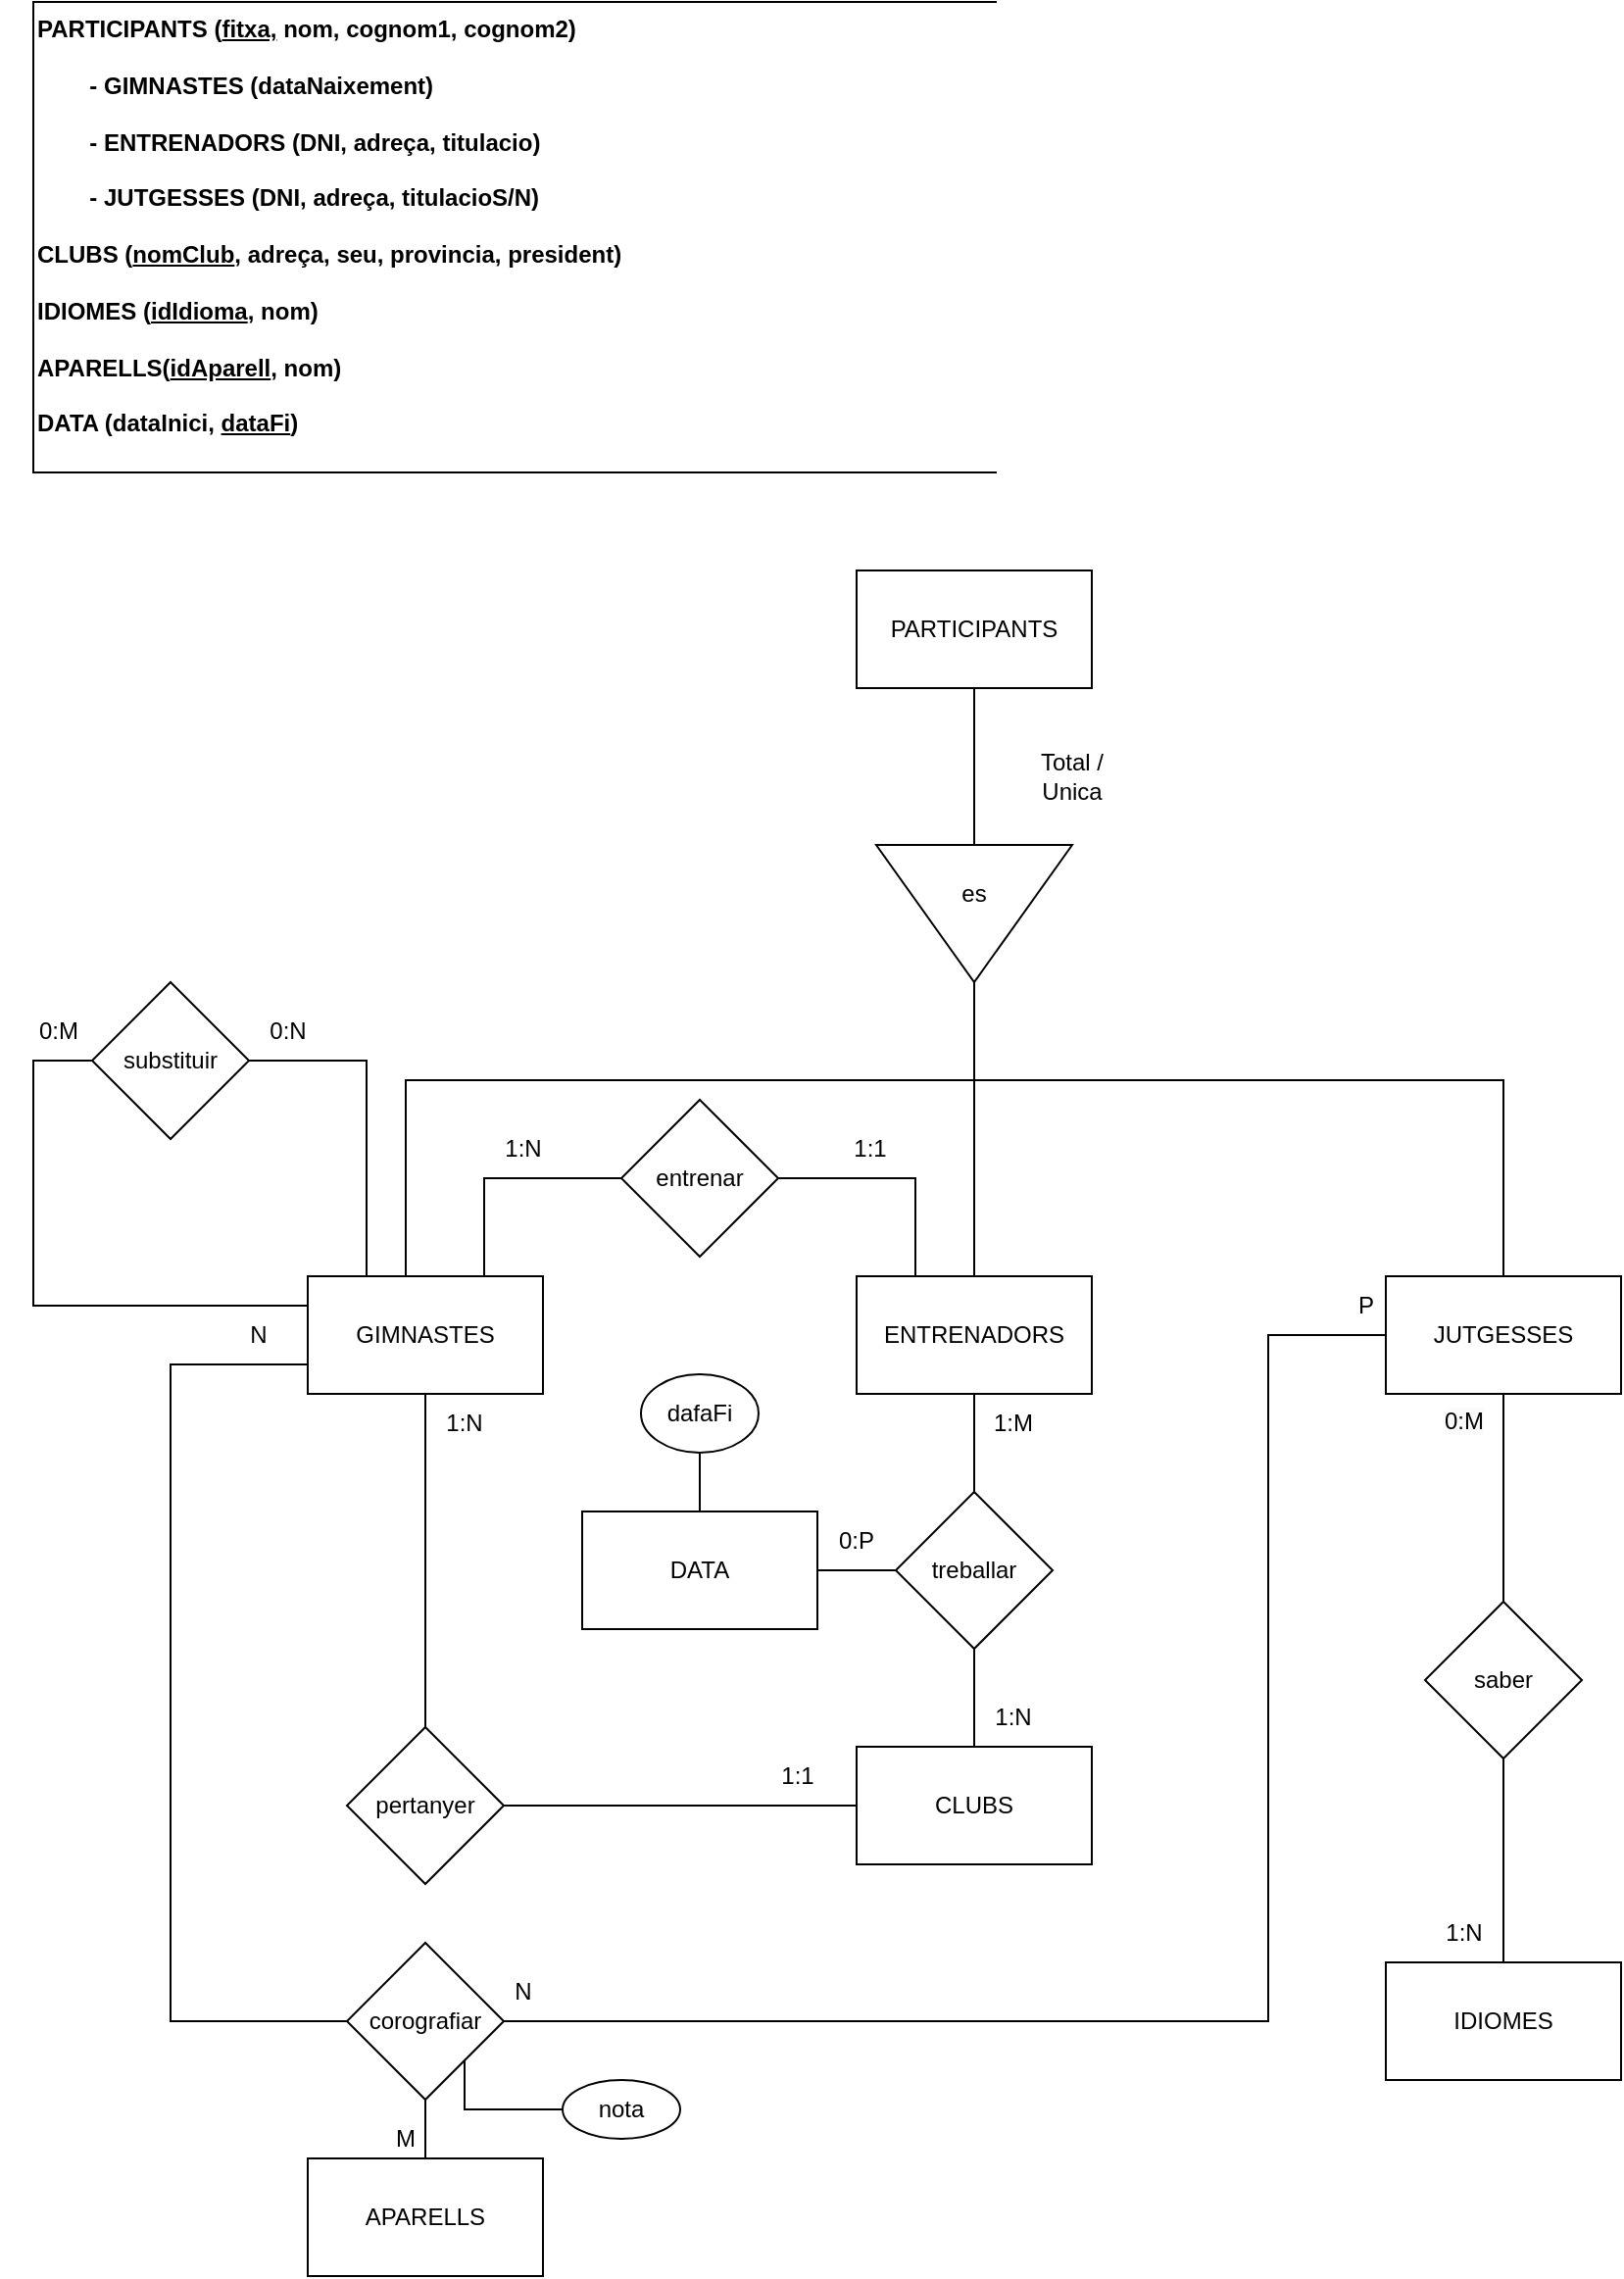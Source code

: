 <mxfile version="24.7.17">
  <diagram name="Página-1" id="6NxCN0zPOkzwZMkxzcsM">
    <mxGraphModel dx="1985" dy="2531" grid="1" gridSize="10" guides="1" tooltips="1" connect="1" arrows="1" fold="1" page="1" pageScale="1" pageWidth="827" pageHeight="1169" math="0" shadow="0">
      <root>
        <mxCell id="0" />
        <mxCell id="1" parent="0" />
        <mxCell id="rIPD3_UhJwhfRZGPQlMZ-1" value="GIMNASTES" style="rounded=0;whiteSpace=wrap;html=1;" parent="1" vertex="1">
          <mxGeometry x="-670" y="-510" width="120" height="60" as="geometry" />
        </mxCell>
        <mxCell id="rIPD3_UhJwhfRZGPQlMZ-2" value="saber" style="rhombus;whiteSpace=wrap;html=1;" parent="1" vertex="1">
          <mxGeometry x="-100" y="-344" width="80" height="80" as="geometry" />
        </mxCell>
        <mxCell id="rIPD3_UhJwhfRZGPQlMZ-3" value="&lt;div&gt;&lt;b&gt;PARTICIPANTS (&lt;/b&gt;&lt;b style=&quot;background-color: initial;&quot;&gt;&lt;u&gt;fitxa,&lt;/u&gt;&amp;nbsp;&lt;/b&gt;&lt;b style=&quot;background-color: initial;&quot;&gt;nom, cognom1, cognom2)&lt;/b&gt;&lt;/div&gt;&lt;b&gt;&lt;div&gt;&lt;b&gt;&lt;br&gt;&lt;/b&gt;&lt;/div&gt;&lt;span style=&quot;white-space: pre;&quot;&gt;&#x9;&lt;/span&gt;- GIMNASTES (dataNaixement)&lt;/b&gt;&lt;div&gt;&lt;div&gt;&lt;b&gt;&lt;br&gt;&lt;/b&gt;&lt;/div&gt;&lt;div&gt;&lt;b&gt;&lt;span style=&quot;white-space: pre;&quot;&gt;&#x9;&lt;/span&gt;- ENTRENADORS (DNI, adreça, titulacio)&lt;/b&gt;&lt;/div&gt;&lt;div&gt;&lt;b&gt;&lt;br&gt;&lt;/b&gt;&lt;/div&gt;&lt;div&gt;&lt;b&gt;&lt;span style=&quot;white-space: pre;&quot;&gt;&#x9;&lt;/span&gt;- JUTGESSES (DNI, adreça, titulacioS/N)&lt;/b&gt;&lt;/div&gt;&lt;div&gt;&lt;b&gt;&lt;br&gt;&lt;/b&gt;&lt;/div&gt;&lt;div&gt;&lt;b&gt;CLUBS (&lt;u&gt;nomClub&lt;/u&gt;, adreça, seu, provincia, president)&lt;/b&gt;&lt;b&gt;&lt;br&gt;&lt;/b&gt;&lt;/div&gt;&lt;div&gt;&lt;b&gt;&lt;br&gt;&lt;/b&gt;&lt;/div&gt;&lt;div&gt;&lt;b&gt;IDIOMES (&lt;u&gt;idIdioma&lt;/u&gt;, nom)&lt;/b&gt;&lt;/div&gt;&lt;div&gt;&lt;b&gt;&lt;br&gt;&lt;/b&gt;&lt;/div&gt;&lt;div&gt;&lt;b&gt;APARELLS(&lt;u&gt;idAparell&lt;/u&gt;, nom)&lt;/b&gt;&lt;/div&gt;&lt;div&gt;&lt;b&gt;&lt;br&gt;&lt;/b&gt;&lt;/div&gt;&lt;div&gt;&lt;b&gt;DATA (dataInici, &lt;u&gt;dataFi&lt;/u&gt;)&lt;/b&gt;&lt;/div&gt;&lt;/div&gt;" style="text;html=1;align=left;verticalAlign=top;whiteSpace=wrap;rounded=0;strokeColor=default;labelBackgroundColor=none;fillColor=default;" parent="1" vertex="1">
          <mxGeometry x="-810" y="-1160" width="540" height="240" as="geometry" />
        </mxCell>
        <mxCell id="rIPD3_UhJwhfRZGPQlMZ-4" value="CLUBS" style="rounded=0;whiteSpace=wrap;html=1;" parent="1" vertex="1">
          <mxGeometry x="-390" y="-270" width="120" height="60" as="geometry" />
        </mxCell>
        <mxCell id="rIPD3_UhJwhfRZGPQlMZ-5" value="ENTRENADORS" style="rounded=0;whiteSpace=wrap;html=1;" parent="1" vertex="1">
          <mxGeometry x="-390" y="-510" width="120" height="60" as="geometry" />
        </mxCell>
        <mxCell id="rIPD3_UhJwhfRZGPQlMZ-6" value="JUTGESSES" style="rounded=0;whiteSpace=wrap;html=1;" parent="1" vertex="1">
          <mxGeometry x="-120" y="-510" width="120" height="60" as="geometry" />
        </mxCell>
        <mxCell id="rIPD3_UhJwhfRZGPQlMZ-8" value="IDIOMES" style="rounded=0;whiteSpace=wrap;html=1;" parent="1" vertex="1">
          <mxGeometry x="-120" y="-160" width="120" height="60" as="geometry" />
        </mxCell>
        <mxCell id="rIPD3_UhJwhfRZGPQlMZ-9" value="APARELLS" style="rounded=0;whiteSpace=wrap;html=1;" parent="1" vertex="1">
          <mxGeometry x="-670" y="-60" width="120" height="60" as="geometry" />
        </mxCell>
        <mxCell id="rIPD3_UhJwhfRZGPQlMZ-10" value="DATA" style="rounded=0;whiteSpace=wrap;html=1;" parent="1" vertex="1">
          <mxGeometry x="-530" y="-390" width="120" height="60" as="geometry" />
        </mxCell>
        <mxCell id="rIPD3_UhJwhfRZGPQlMZ-11" value="pertanyer" style="rhombus;whiteSpace=wrap;html=1;" parent="1" vertex="1">
          <mxGeometry x="-650" y="-280" width="80" height="80" as="geometry" />
        </mxCell>
        <mxCell id="rIPD3_UhJwhfRZGPQlMZ-14" value="corografiar" style="rhombus;whiteSpace=wrap;html=1;" parent="1" vertex="1">
          <mxGeometry x="-650" y="-170" width="80" height="80" as="geometry" />
        </mxCell>
        <mxCell id="rIPD3_UhJwhfRZGPQlMZ-17" value="substituir" style="rhombus;whiteSpace=wrap;html=1;" parent="1" vertex="1">
          <mxGeometry x="-780" y="-660" width="80" height="80" as="geometry" />
        </mxCell>
        <mxCell id="rIPD3_UhJwhfRZGPQlMZ-26" value="" style="verticalLabelPosition=bottom;verticalAlign=top;html=1;shape=mxgraph.basic.acute_triangle;dx=0.5;rotation=-180;" parent="1" vertex="1">
          <mxGeometry x="-380" y="-730" width="100" height="70" as="geometry" />
        </mxCell>
        <mxCell id="rIPD3_UhJwhfRZGPQlMZ-27" value="es" style="text;html=1;align=center;verticalAlign=middle;whiteSpace=wrap;rounded=0;" parent="1" vertex="1">
          <mxGeometry x="-360" y="-720" width="60" height="30" as="geometry" />
        </mxCell>
        <mxCell id="rIPD3_UhJwhfRZGPQlMZ-28" value="" style="endArrow=none;html=1;rounded=0;entryX=0.5;entryY=1;entryDx=0;entryDy=0;exitX=0.5;exitY=1;exitDx=0;exitDy=0;exitPerimeter=0;" parent="1" source="rIPD3_UhJwhfRZGPQlMZ-26" target="F6Drb7mswrtVU_w7jZwL-1" edge="1">
          <mxGeometry width="50" height="50" relative="1" as="geometry">
            <mxPoint x="-820" y="-620" as="sourcePoint" />
            <mxPoint x="-330" y="-798.5" as="targetPoint" />
          </mxGeometry>
        </mxCell>
        <mxCell id="rIPD3_UhJwhfRZGPQlMZ-29" value="" style="endArrow=none;html=1;rounded=0;entryX=0;entryY=0;entryDx=50;entryDy=0;entryPerimeter=0;" parent="1" target="rIPD3_UhJwhfRZGPQlMZ-26" edge="1">
          <mxGeometry width="50" height="50" relative="1" as="geometry">
            <mxPoint x="-330" y="-610" as="sourcePoint" />
            <mxPoint x="-770" y="-390" as="targetPoint" />
          </mxGeometry>
        </mxCell>
        <mxCell id="rIPD3_UhJwhfRZGPQlMZ-30" value="" style="endArrow=none;html=1;rounded=0;" parent="1" edge="1">
          <mxGeometry width="50" height="50" relative="1" as="geometry">
            <mxPoint x="-620" y="-510" as="sourcePoint" />
            <mxPoint x="-330" y="-610" as="targetPoint" />
            <Array as="points">
              <mxPoint x="-620" y="-610" />
            </Array>
          </mxGeometry>
        </mxCell>
        <mxCell id="rIPD3_UhJwhfRZGPQlMZ-31" value="" style="endArrow=none;html=1;rounded=0;exitX=0.5;exitY=0;exitDx=0;exitDy=0;" parent="1" source="rIPD3_UhJwhfRZGPQlMZ-5" edge="1">
          <mxGeometry width="50" height="50" relative="1" as="geometry">
            <mxPoint x="-330" y="-520" as="sourcePoint" />
            <mxPoint x="-330" y="-610" as="targetPoint" />
          </mxGeometry>
        </mxCell>
        <mxCell id="rIPD3_UhJwhfRZGPQlMZ-32" value="" style="endArrow=none;html=1;rounded=0;exitX=0.5;exitY=0;exitDx=0;exitDy=0;" parent="1" source="rIPD3_UhJwhfRZGPQlMZ-6" edge="1">
          <mxGeometry width="50" height="50" relative="1" as="geometry">
            <mxPoint x="-60" y="-530" as="sourcePoint" />
            <mxPoint x="-330" y="-610" as="targetPoint" />
            <Array as="points">
              <mxPoint x="-60" y="-610" />
              <mxPoint x="-250" y="-610" />
            </Array>
          </mxGeometry>
        </mxCell>
        <mxCell id="F6Drb7mswrtVU_w7jZwL-1" value="PARTICIPANTS" style="rounded=0;whiteSpace=wrap;html=1;" parent="1" vertex="1">
          <mxGeometry x="-390" y="-870" width="120" height="60" as="geometry" />
        </mxCell>
        <mxCell id="F6Drb7mswrtVU_w7jZwL-4" value="" style="endArrow=none;html=1;rounded=0;entryX=0.5;entryY=1;entryDx=0;entryDy=0;exitX=0.5;exitY=0;exitDx=0;exitDy=0;" parent="1" source="rIPD3_UhJwhfRZGPQlMZ-2" target="rIPD3_UhJwhfRZGPQlMZ-6" edge="1">
          <mxGeometry width="50" height="50" relative="1" as="geometry">
            <mxPoint x="-560" y="-500" as="sourcePoint" />
            <mxPoint x="-510" y="-550" as="targetPoint" />
          </mxGeometry>
        </mxCell>
        <mxCell id="F6Drb7mswrtVU_w7jZwL-5" value="" style="endArrow=none;html=1;rounded=0;entryX=0.5;entryY=1;entryDx=0;entryDy=0;exitX=0.5;exitY=0;exitDx=0;exitDy=0;" parent="1" source="rIPD3_UhJwhfRZGPQlMZ-8" target="rIPD3_UhJwhfRZGPQlMZ-2" edge="1">
          <mxGeometry width="50" height="50" relative="1" as="geometry">
            <mxPoint x="-560" y="-500" as="sourcePoint" />
            <mxPoint x="-510" y="-550" as="targetPoint" />
          </mxGeometry>
        </mxCell>
        <mxCell id="F6Drb7mswrtVU_w7jZwL-29" value="" style="endArrow=none;html=1;rounded=0;entryX=0.25;entryY=0;entryDx=0;entryDy=0;exitX=1;exitY=0.5;exitDx=0;exitDy=0;" parent="1" source="rIPD3_UhJwhfRZGPQlMZ-17" target="rIPD3_UhJwhfRZGPQlMZ-1" edge="1">
          <mxGeometry width="50" height="50" relative="1" as="geometry">
            <mxPoint x="-600" y="-350" as="sourcePoint" />
            <mxPoint x="-550" y="-400" as="targetPoint" />
            <Array as="points">
              <mxPoint x="-640" y="-620" />
            </Array>
          </mxGeometry>
        </mxCell>
        <mxCell id="F6Drb7mswrtVU_w7jZwL-30" value="" style="endArrow=none;html=1;rounded=0;entryX=0;entryY=0.5;entryDx=0;entryDy=0;exitX=0;exitY=0.25;exitDx=0;exitDy=0;" parent="1" source="rIPD3_UhJwhfRZGPQlMZ-1" target="rIPD3_UhJwhfRZGPQlMZ-17" edge="1">
          <mxGeometry width="50" height="50" relative="1" as="geometry">
            <mxPoint x="-600" y="-350" as="sourcePoint" />
            <mxPoint x="-550" y="-400" as="targetPoint" />
            <Array as="points">
              <mxPoint x="-810" y="-495" />
              <mxPoint x="-810" y="-620" />
            </Array>
          </mxGeometry>
        </mxCell>
        <mxCell id="F6Drb7mswrtVU_w7jZwL-32" value="nota" style="ellipse;whiteSpace=wrap;html=1;" parent="1" vertex="1">
          <mxGeometry x="-540" y="-100" width="60" height="30" as="geometry" />
        </mxCell>
        <mxCell id="F6Drb7mswrtVU_w7jZwL-35" value="" style="endArrow=none;html=1;rounded=0;entryX=0.5;entryY=1;entryDx=0;entryDy=0;exitX=0.5;exitY=0;exitDx=0;exitDy=0;" parent="1" source="rIPD3_UhJwhfRZGPQlMZ-9" target="rIPD3_UhJwhfRZGPQlMZ-14" edge="1">
          <mxGeometry width="50" height="50" relative="1" as="geometry">
            <mxPoint x="-490" y="-230" as="sourcePoint" />
            <mxPoint x="-440" y="-280" as="targetPoint" />
          </mxGeometry>
        </mxCell>
        <mxCell id="F6Drb7mswrtVU_w7jZwL-36" value="treballar" style="rhombus;whiteSpace=wrap;html=1;" parent="1" vertex="1">
          <mxGeometry x="-370" y="-400" width="80" height="80" as="geometry" />
        </mxCell>
        <mxCell id="F6Drb7mswrtVU_w7jZwL-37" value="" style="endArrow=none;html=1;rounded=0;entryX=0.5;entryY=1;entryDx=0;entryDy=0;exitX=0.5;exitY=0;exitDx=0;exitDy=0;" parent="1" source="F6Drb7mswrtVU_w7jZwL-36" target="rIPD3_UhJwhfRZGPQlMZ-5" edge="1">
          <mxGeometry width="50" height="50" relative="1" as="geometry">
            <mxPoint x="-490" y="-260" as="sourcePoint" />
            <mxPoint x="-440" y="-310" as="targetPoint" />
          </mxGeometry>
        </mxCell>
        <mxCell id="F6Drb7mswrtVU_w7jZwL-38" value="" style="endArrow=none;html=1;rounded=0;entryX=0.5;entryY=1;entryDx=0;entryDy=0;exitX=0.5;exitY=0;exitDx=0;exitDy=0;" parent="1" source="rIPD3_UhJwhfRZGPQlMZ-4" target="F6Drb7mswrtVU_w7jZwL-36" edge="1">
          <mxGeometry width="50" height="50" relative="1" as="geometry">
            <mxPoint x="-490" y="-260" as="sourcePoint" />
            <mxPoint x="-440" y="-310" as="targetPoint" />
          </mxGeometry>
        </mxCell>
        <mxCell id="F6Drb7mswrtVU_w7jZwL-40" value="" style="endArrow=none;html=1;rounded=0;entryX=0;entryY=0.75;entryDx=0;entryDy=0;exitX=0;exitY=0.5;exitDx=0;exitDy=0;" parent="1" source="rIPD3_UhJwhfRZGPQlMZ-14" target="rIPD3_UhJwhfRZGPQlMZ-1" edge="1">
          <mxGeometry width="50" height="50" relative="1" as="geometry">
            <mxPoint x="-490" y="-260" as="sourcePoint" />
            <mxPoint x="-440" y="-310" as="targetPoint" />
            <Array as="points">
              <mxPoint x="-740" y="-130" />
              <mxPoint x="-740" y="-465" />
            </Array>
          </mxGeometry>
        </mxCell>
        <mxCell id="F6Drb7mswrtVU_w7jZwL-42" value="" style="endArrow=none;html=1;rounded=0;entryX=1;entryY=0.5;entryDx=0;entryDy=0;exitX=0;exitY=0.5;exitDx=0;exitDy=0;" parent="1" source="rIPD3_UhJwhfRZGPQlMZ-6" target="rIPD3_UhJwhfRZGPQlMZ-14" edge="1">
          <mxGeometry width="50" height="50" relative="1" as="geometry">
            <mxPoint x="-520" y="-200" as="sourcePoint" />
            <mxPoint x="-470" y="-250" as="targetPoint" />
            <Array as="points">
              <mxPoint x="-180" y="-480" />
              <mxPoint x="-180" y="-370" />
              <mxPoint x="-180" y="-130" />
            </Array>
          </mxGeometry>
        </mxCell>
        <mxCell id="F6Drb7mswrtVU_w7jZwL-43" value="" style="endArrow=none;html=1;rounded=0;entryX=0;entryY=0.5;entryDx=0;entryDy=0;exitX=1;exitY=0.5;exitDx=0;exitDy=0;" parent="1" source="rIPD3_UhJwhfRZGPQlMZ-10" target="F6Drb7mswrtVU_w7jZwL-36" edge="1">
          <mxGeometry width="50" height="50" relative="1" as="geometry">
            <mxPoint x="-470" y="-270" as="sourcePoint" />
            <mxPoint x="-420" y="-320" as="targetPoint" />
          </mxGeometry>
        </mxCell>
        <mxCell id="F6Drb7mswrtVU_w7jZwL-45" value="" style="endArrow=none;html=1;rounded=0;entryX=0;entryY=0.5;entryDx=0;entryDy=0;exitX=1;exitY=0.5;exitDx=0;exitDy=0;" parent="1" source="rIPD3_UhJwhfRZGPQlMZ-11" target="rIPD3_UhJwhfRZGPQlMZ-4" edge="1">
          <mxGeometry width="50" height="50" relative="1" as="geometry">
            <mxPoint x="-620" y="-270" as="sourcePoint" />
            <mxPoint x="-570" y="-320" as="targetPoint" />
          </mxGeometry>
        </mxCell>
        <mxCell id="F6Drb7mswrtVU_w7jZwL-46" value="" style="endArrow=none;html=1;rounded=0;exitX=0.5;exitY=0;exitDx=0;exitDy=0;" parent="1" source="F6Drb7mswrtVU_w7jZwL-47" edge="1">
          <mxGeometry width="50" height="50" relative="1" as="geometry">
            <mxPoint x="-310" y="-450" as="sourcePoint" />
            <mxPoint x="-470" y="-440" as="targetPoint" />
          </mxGeometry>
        </mxCell>
        <mxCell id="F6Drb7mswrtVU_w7jZwL-48" value="" style="endArrow=none;html=1;rounded=0;entryX=1;entryY=1;entryDx=0;entryDy=0;exitX=0;exitY=0.5;exitDx=0;exitDy=0;" parent="1" source="F6Drb7mswrtVU_w7jZwL-32" target="rIPD3_UhJwhfRZGPQlMZ-14" edge="1">
          <mxGeometry width="50" height="50" relative="1" as="geometry">
            <mxPoint x="-440" y="-60" as="sourcePoint" />
            <mxPoint x="-390" y="-110" as="targetPoint" />
            <Array as="points">
              <mxPoint x="-590" y="-85" />
            </Array>
          </mxGeometry>
        </mxCell>
        <mxCell id="F6Drb7mswrtVU_w7jZwL-49" value="1:N" style="text;html=1;align=center;verticalAlign=middle;whiteSpace=wrap;rounded=0;" parent="1" vertex="1">
          <mxGeometry x="-110" y="-190" width="60" height="30" as="geometry" />
        </mxCell>
        <mxCell id="F6Drb7mswrtVU_w7jZwL-50" value="0:N" style="text;html=1;align=center;verticalAlign=middle;whiteSpace=wrap;rounded=0;" parent="1" vertex="1">
          <mxGeometry x="-710" y="-650" width="60" height="30" as="geometry" />
        </mxCell>
        <mxCell id="F6Drb7mswrtVU_w7jZwL-51" value="0:M" style="text;html=1;align=center;verticalAlign=middle;whiteSpace=wrap;rounded=0;" parent="1" vertex="1">
          <mxGeometry x="-827" y="-650" width="60" height="30" as="geometry" />
        </mxCell>
        <mxCell id="F6Drb7mswrtVU_w7jZwL-52" value="M" style="text;html=1;align=center;verticalAlign=middle;whiteSpace=wrap;rounded=0;" parent="1" vertex="1">
          <mxGeometry x="-635" y="-80" width="30" height="20" as="geometry" />
        </mxCell>
        <mxCell id="F6Drb7mswrtVU_w7jZwL-53" value="1:N" style="text;html=1;align=center;verticalAlign=middle;whiteSpace=wrap;rounded=0;" parent="1" vertex="1">
          <mxGeometry x="-620" y="-450" width="60" height="30" as="geometry" />
        </mxCell>
        <mxCell id="F6Drb7mswrtVU_w7jZwL-54" value="1:1&lt;span style=&quot;color: rgba(0, 0, 0, 0); font-family: monospace; font-size: 0px; text-align: start; text-wrap: nowrap;&quot;&gt;%3CmxGraphModel%3E%3Croot%3E%3CmxCell%20id%3D%220%22%2F%3E%3CmxCell%20id%3D%221%22%20parent%3D%220%22%2F%3E%3CmxCell%20id%3D%222%22%20value%3D%221%3A3%22%20style%3D%22text%3Bhtml%3D1%3Balign%3Dcenter%3BverticalAlign%3Dmiddle%3BwhiteSpace%3Dwrap%3Brounded%3D0%3B%22%20vertex%3D%221%22%20parent%3D%221%22%3E%3CmxGeometry%20x%3D%22-500%22%20y%3D%22-600%22%20width%3D%2260%22%20height%3D%2230%22%20as%3D%22geometry%22%2F%3E%3C%2FmxCell%3E%3C%2Froot%3E%3C%2FmxGraphModel%3E&lt;/span&gt;" style="text;html=1;align=center;verticalAlign=middle;whiteSpace=wrap;rounded=0;" parent="1" vertex="1">
          <mxGeometry x="-450" y="-270" width="60" height="30" as="geometry" />
        </mxCell>
        <mxCell id="F6Drb7mswrtVU_w7jZwL-55" value="1:N" style="text;html=1;align=center;verticalAlign=middle;whiteSpace=wrap;rounded=0;" parent="1" vertex="1">
          <mxGeometry x="-340" y="-300" width="60" height="30" as="geometry" />
        </mxCell>
        <mxCell id="F6Drb7mswrtVU_w7jZwL-56" value="1:M" style="text;html=1;align=center;verticalAlign=middle;whiteSpace=wrap;rounded=0;" parent="1" vertex="1">
          <mxGeometry x="-340" y="-450" width="60" height="30" as="geometry" />
        </mxCell>
        <mxCell id="F6Drb7mswrtVU_w7jZwL-57" value="0:P" style="text;html=1;align=center;verticalAlign=middle;whiteSpace=wrap;rounded=0;" parent="1" vertex="1">
          <mxGeometry x="-420" y="-390" width="60" height="30" as="geometry" />
        </mxCell>
        <mxCell id="F6Drb7mswrtVU_w7jZwL-58" value="&lt;span style=&quot;color: rgb(0, 0, 0); font-family: Helvetica; font-size: 12px; font-style: normal; font-variant-ligatures: normal; font-variant-caps: normal; font-weight: 400; letter-spacing: normal; orphans: 2; text-align: center; text-indent: 0px; text-transform: none; widows: 2; word-spacing: 0px; -webkit-text-stroke-width: 0px; white-space: normal; background-color: rgb(251, 251, 251); text-decoration-thickness: initial; text-decoration-style: initial; text-decoration-color: initial; display: inline !important; float: none;&quot;&gt;0:M&lt;/span&gt;" style="text;whiteSpace=wrap;html=1;" parent="1" vertex="1">
          <mxGeometry x="-92.5" y="-450" width="25" height="30" as="geometry" />
        </mxCell>
        <mxCell id="F6Drb7mswrtVU_w7jZwL-59" value="N" style="text;html=1;align=center;verticalAlign=middle;whiteSpace=wrap;rounded=0;" parent="1" vertex="1">
          <mxGeometry x="-710" y="-490" width="30" height="20" as="geometry" />
        </mxCell>
        <mxCell id="F6Drb7mswrtVU_w7jZwL-60" value="N" style="text;html=1;align=center;verticalAlign=middle;whiteSpace=wrap;rounded=0;" parent="1" vertex="1">
          <mxGeometry x="-590" y="-160" width="60" height="30" as="geometry" />
        </mxCell>
        <mxCell id="F6Drb7mswrtVU_w7jZwL-61" value="P" style="text;html=1;align=center;verticalAlign=middle;whiteSpace=wrap;rounded=0;" parent="1" vertex="1">
          <mxGeometry x="-160" y="-510" width="60" height="30" as="geometry" />
        </mxCell>
        <mxCell id="q3EEi6Uf0I-VZsY67VFV-2" value="" style="endArrow=none;html=1;rounded=0;exitX=0.5;exitY=0;exitDx=0;exitDy=0;entryX=0.5;entryY=1;entryDx=0;entryDy=0;" edge="1" parent="1" source="rIPD3_UhJwhfRZGPQlMZ-11" target="rIPD3_UhJwhfRZGPQlMZ-1">
          <mxGeometry width="50" height="50" relative="1" as="geometry">
            <mxPoint x="-450" y="-260" as="sourcePoint" />
            <mxPoint x="-600" y="-400" as="targetPoint" />
          </mxGeometry>
        </mxCell>
        <mxCell id="q3EEi6Uf0I-VZsY67VFV-3" value="entrenar" style="rhombus;whiteSpace=wrap;html=1;" vertex="1" parent="1">
          <mxGeometry x="-510" y="-600" width="80" height="80" as="geometry" />
        </mxCell>
        <mxCell id="q3EEi6Uf0I-VZsY67VFV-4" value="" style="endArrow=none;html=1;rounded=0;entryX=0.75;entryY=0;entryDx=0;entryDy=0;exitX=0;exitY=0.5;exitDx=0;exitDy=0;" edge="1" parent="1" source="q3EEi6Uf0I-VZsY67VFV-3" target="rIPD3_UhJwhfRZGPQlMZ-1">
          <mxGeometry width="50" height="50" relative="1" as="geometry">
            <mxPoint x="-430" y="-330" as="sourcePoint" />
            <mxPoint x="-380" y="-380" as="targetPoint" />
            <Array as="points">
              <mxPoint x="-580" y="-560" />
            </Array>
          </mxGeometry>
        </mxCell>
        <mxCell id="q3EEi6Uf0I-VZsY67VFV-5" value="" style="endArrow=none;html=1;rounded=0;entryX=0.25;entryY=0;entryDx=0;entryDy=0;exitX=1;exitY=0.5;exitDx=0;exitDy=0;" edge="1" parent="1" source="q3EEi6Uf0I-VZsY67VFV-3" target="rIPD3_UhJwhfRZGPQlMZ-5">
          <mxGeometry width="50" height="50" relative="1" as="geometry">
            <mxPoint x="-430" y="-330" as="sourcePoint" />
            <mxPoint x="-380" y="-380" as="targetPoint" />
            <Array as="points">
              <mxPoint x="-360" y="-560" />
            </Array>
          </mxGeometry>
        </mxCell>
        <mxCell id="q3EEi6Uf0I-VZsY67VFV-6" value="" style="endArrow=none;html=1;rounded=0;exitX=0.5;exitY=0;exitDx=0;exitDy=0;" edge="1" parent="1" source="rIPD3_UhJwhfRZGPQlMZ-10" target="F6Drb7mswrtVU_w7jZwL-47">
          <mxGeometry width="50" height="50" relative="1" as="geometry">
            <mxPoint x="-470" y="-390" as="sourcePoint" />
            <mxPoint x="-470" y="-440" as="targetPoint" />
          </mxGeometry>
        </mxCell>
        <mxCell id="F6Drb7mswrtVU_w7jZwL-47" value="dafaFi" style="ellipse;whiteSpace=wrap;html=1;" parent="1" vertex="1">
          <mxGeometry x="-500" y="-460" width="60" height="40" as="geometry" />
        </mxCell>
        <mxCell id="q3EEi6Uf0I-VZsY67VFV-7" value="1:1" style="text;html=1;align=center;verticalAlign=middle;whiteSpace=wrap;rounded=0;" vertex="1" parent="1">
          <mxGeometry x="-413" y="-590" width="60" height="30" as="geometry" />
        </mxCell>
        <mxCell id="q3EEi6Uf0I-VZsY67VFV-8" value="1:N" style="text;html=1;align=center;verticalAlign=middle;whiteSpace=wrap;rounded=0;" vertex="1" parent="1">
          <mxGeometry x="-590" y="-590" width="60" height="30" as="geometry" />
        </mxCell>
        <mxCell id="q3EEi6Uf0I-VZsY67VFV-10" value="Total / Unica" style="text;html=1;align=center;verticalAlign=middle;whiteSpace=wrap;rounded=0;" vertex="1" parent="1">
          <mxGeometry x="-310" y="-780" width="60" height="30" as="geometry" />
        </mxCell>
      </root>
    </mxGraphModel>
  </diagram>
</mxfile>

